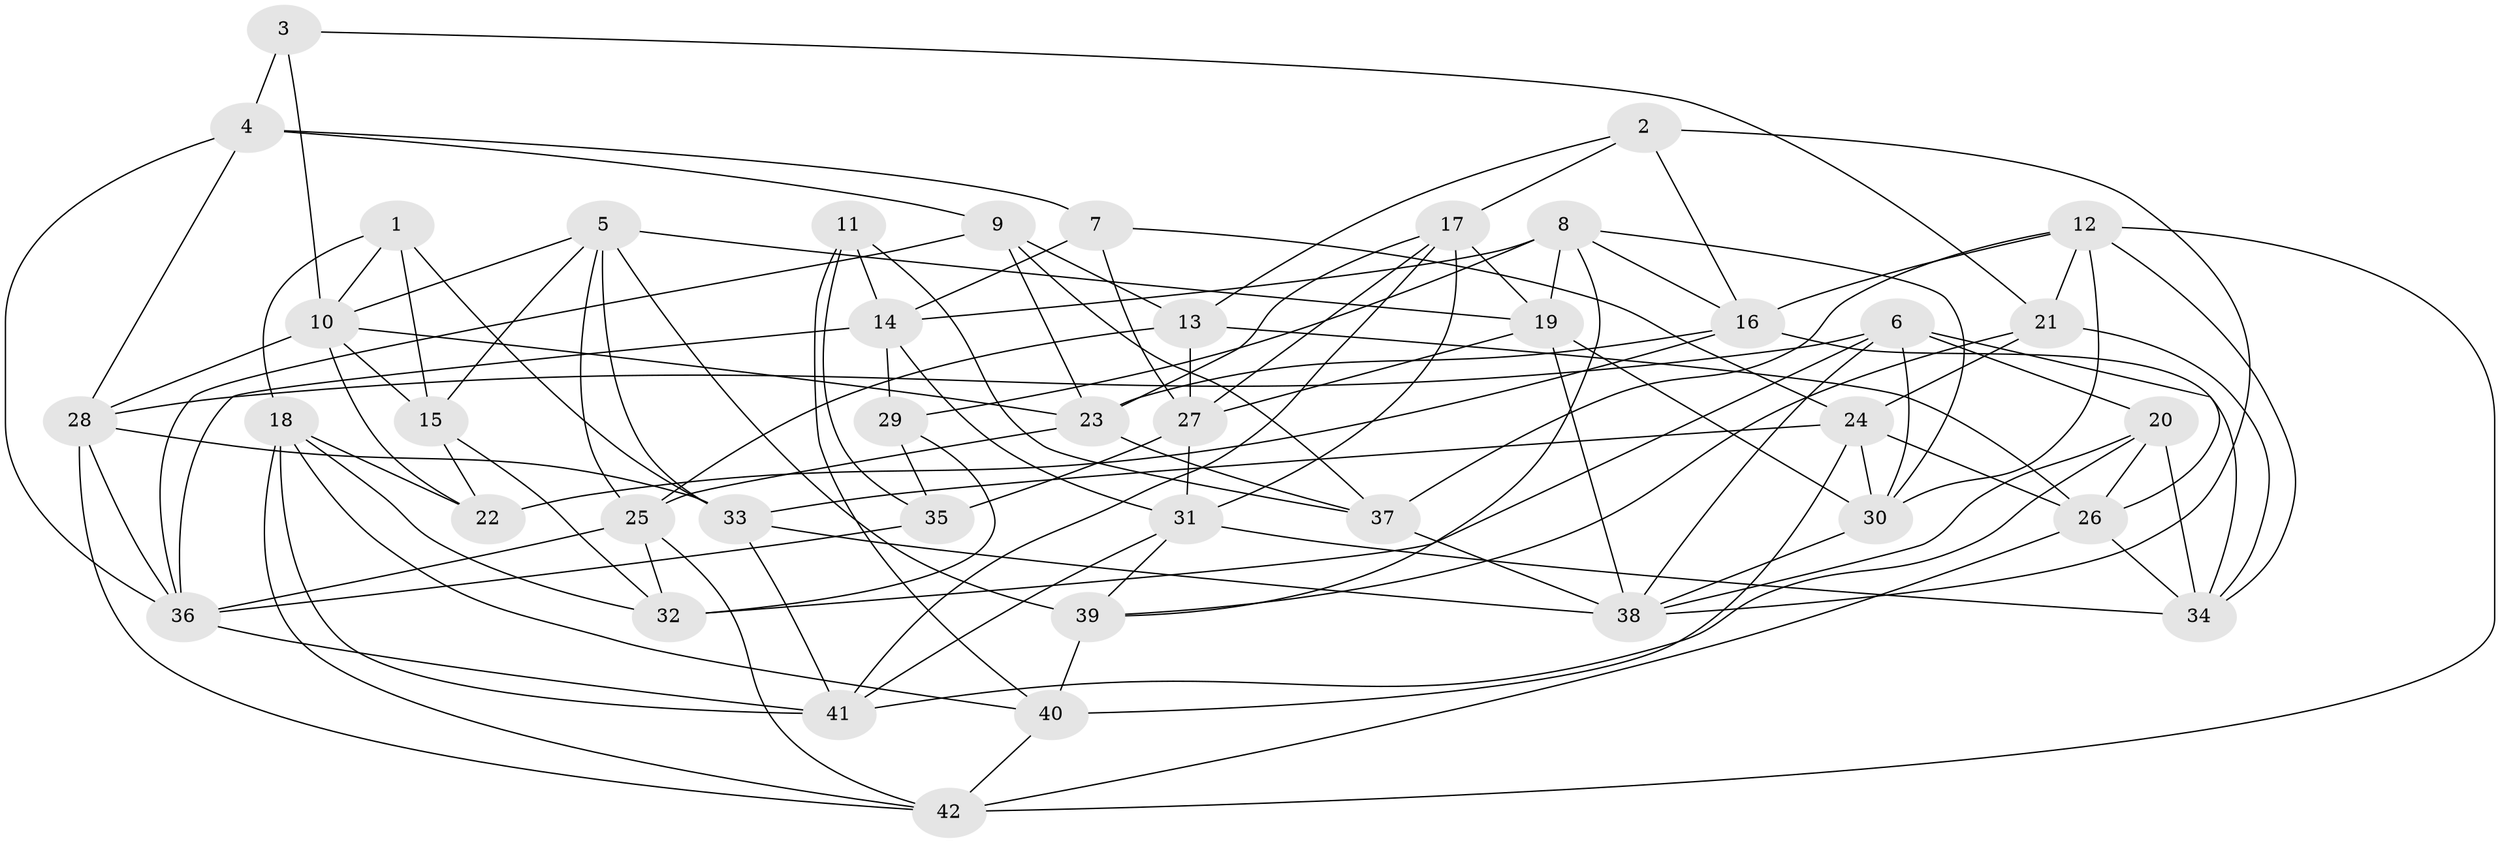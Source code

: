 // original degree distribution, {4: 1.0}
// Generated by graph-tools (version 1.1) at 2025/03/03/09/25 03:03:04]
// undirected, 42 vertices, 114 edges
graph export_dot {
graph [start="1"]
  node [color=gray90,style=filled];
  1;
  2;
  3;
  4;
  5;
  6;
  7;
  8;
  9;
  10;
  11;
  12;
  13;
  14;
  15;
  16;
  17;
  18;
  19;
  20;
  21;
  22;
  23;
  24;
  25;
  26;
  27;
  28;
  29;
  30;
  31;
  32;
  33;
  34;
  35;
  36;
  37;
  38;
  39;
  40;
  41;
  42;
  1 -- 10 [weight=1.0];
  1 -- 15 [weight=1.0];
  1 -- 18 [weight=1.0];
  1 -- 33 [weight=1.0];
  2 -- 13 [weight=1.0];
  2 -- 16 [weight=1.0];
  2 -- 17 [weight=1.0];
  2 -- 38 [weight=1.0];
  3 -- 4 [weight=2.0];
  3 -- 10 [weight=1.0];
  3 -- 21 [weight=1.0];
  4 -- 7 [weight=1.0];
  4 -- 9 [weight=1.0];
  4 -- 28 [weight=1.0];
  4 -- 36 [weight=1.0];
  5 -- 10 [weight=1.0];
  5 -- 15 [weight=1.0];
  5 -- 19 [weight=1.0];
  5 -- 25 [weight=1.0];
  5 -- 33 [weight=1.0];
  5 -- 39 [weight=1.0];
  6 -- 20 [weight=1.0];
  6 -- 26 [weight=1.0];
  6 -- 28 [weight=1.0];
  6 -- 30 [weight=1.0];
  6 -- 32 [weight=1.0];
  6 -- 38 [weight=1.0];
  7 -- 14 [weight=1.0];
  7 -- 24 [weight=1.0];
  7 -- 27 [weight=1.0];
  8 -- 14 [weight=1.0];
  8 -- 16 [weight=1.0];
  8 -- 19 [weight=1.0];
  8 -- 29 [weight=1.0];
  8 -- 30 [weight=1.0];
  8 -- 39 [weight=1.0];
  9 -- 13 [weight=2.0];
  9 -- 23 [weight=1.0];
  9 -- 36 [weight=1.0];
  9 -- 37 [weight=1.0];
  10 -- 15 [weight=2.0];
  10 -- 22 [weight=1.0];
  10 -- 23 [weight=1.0];
  10 -- 28 [weight=1.0];
  11 -- 14 [weight=1.0];
  11 -- 35 [weight=1.0];
  11 -- 37 [weight=1.0];
  11 -- 40 [weight=1.0];
  12 -- 16 [weight=1.0];
  12 -- 21 [weight=1.0];
  12 -- 30 [weight=1.0];
  12 -- 34 [weight=1.0];
  12 -- 37 [weight=1.0];
  12 -- 42 [weight=1.0];
  13 -- 25 [weight=1.0];
  13 -- 26 [weight=1.0];
  13 -- 27 [weight=1.0];
  14 -- 29 [weight=1.0];
  14 -- 31 [weight=1.0];
  14 -- 36 [weight=1.0];
  15 -- 22 [weight=1.0];
  15 -- 32 [weight=1.0];
  16 -- 22 [weight=1.0];
  16 -- 23 [weight=1.0];
  16 -- 34 [weight=1.0];
  17 -- 19 [weight=1.0];
  17 -- 23 [weight=1.0];
  17 -- 27 [weight=1.0];
  17 -- 31 [weight=1.0];
  17 -- 41 [weight=1.0];
  18 -- 22 [weight=1.0];
  18 -- 32 [weight=1.0];
  18 -- 40 [weight=1.0];
  18 -- 41 [weight=1.0];
  18 -- 42 [weight=1.0];
  19 -- 27 [weight=1.0];
  19 -- 30 [weight=1.0];
  19 -- 38 [weight=1.0];
  20 -- 26 [weight=1.0];
  20 -- 34 [weight=2.0];
  20 -- 38 [weight=1.0];
  20 -- 41 [weight=1.0];
  21 -- 24 [weight=1.0];
  21 -- 34 [weight=2.0];
  21 -- 39 [weight=1.0];
  23 -- 25 [weight=1.0];
  23 -- 37 [weight=1.0];
  24 -- 26 [weight=1.0];
  24 -- 30 [weight=1.0];
  24 -- 33 [weight=1.0];
  24 -- 40 [weight=1.0];
  25 -- 32 [weight=1.0];
  25 -- 36 [weight=1.0];
  25 -- 42 [weight=1.0];
  26 -- 34 [weight=1.0];
  26 -- 42 [weight=1.0];
  27 -- 31 [weight=1.0];
  27 -- 35 [weight=1.0];
  28 -- 33 [weight=1.0];
  28 -- 36 [weight=1.0];
  28 -- 42 [weight=1.0];
  29 -- 32 [weight=2.0];
  29 -- 35 [weight=2.0];
  30 -- 38 [weight=1.0];
  31 -- 34 [weight=1.0];
  31 -- 39 [weight=1.0];
  31 -- 41 [weight=1.0];
  33 -- 38 [weight=1.0];
  33 -- 41 [weight=1.0];
  35 -- 36 [weight=2.0];
  36 -- 41 [weight=1.0];
  37 -- 38 [weight=2.0];
  39 -- 40 [weight=2.0];
  40 -- 42 [weight=1.0];
}
